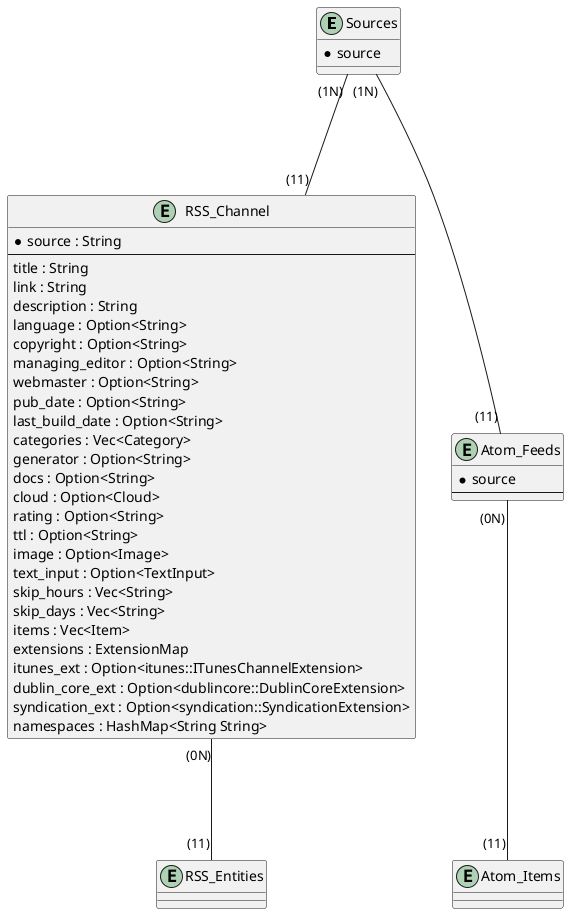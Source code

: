 @startuml

entity Sources {
    * source
}

' This reflect the struct Channel https://docs.rs/rss/1.9.0/rss/struct.Channel.html
entity RSS_Channel {
    *source : String
    --
    title : String
    link : String
    description : String
    ' The language of the channel.
    language : Option<String>
    copyright : Option<String>
    managing_editor : Option<String>
    webmaster : Option<String>
    pub_date : Option<String>
    last_build_date : Option<String>
    ' The categories the channel belongs to.
    categories : Vec<Category>
    ' A string indicating the program used to generate the channel.
    generator : Option<String>
    ' A URL that points to the documentation for the RSS format.
    docs : Option<String>
    ' The cloud to register with to be notified of updates to the channel.
    cloud : Option<Cloud>
    ' The PICS rating for the channel.
    rating : Option<String>
    ' The number of minutes the channel can be cached before refreshing.
    ttl : Option<String>
    ' An image that can be displayed with the channel.
    image : Option<Image>
    ' A text input box that can be displayed with the channel.
    text_input : Option<TextInput>
    ' A hint to tell the aggregator which hours it can skip.
    skip_hours : Vec<String>
    ' A hint to tell the aggregator which days it can skip.
    skip_days : Vec<String>
    ' The items in the channel.
    items : Vec<Item>
    ' The extensions for the channel.
    extensions : ExtensionMap
    ' The iTunes extension for the channel.
    itunes_ext : Option<itunes::ITunesChannelExtension>
    ' The Dublin Core extension for the channel.
    dublin_core_ext : Option<dublincore::DublinCoreExtension>
    ' The Syndication extension for the channel.
    syndication_ext : Option<syndication::SyndicationExtension>
    ' The namespaces present in the RSS tag.
    namespaces : HashMap<String String>
}

entity RSS_Entities {
}

entity Atom_Feeds {
    * source
    --
}

entity Atom_Items {
}

Sources "(1N)" --- "(11)" Atom_Feeds
Sources "(1N)" --- "(11)" RSS_Channel

RSS_Channel "(0N)" --- "(11)" RSS_Entities
Atom_Feeds "(0N)" --- "(11)" Atom_Items

@enduml
